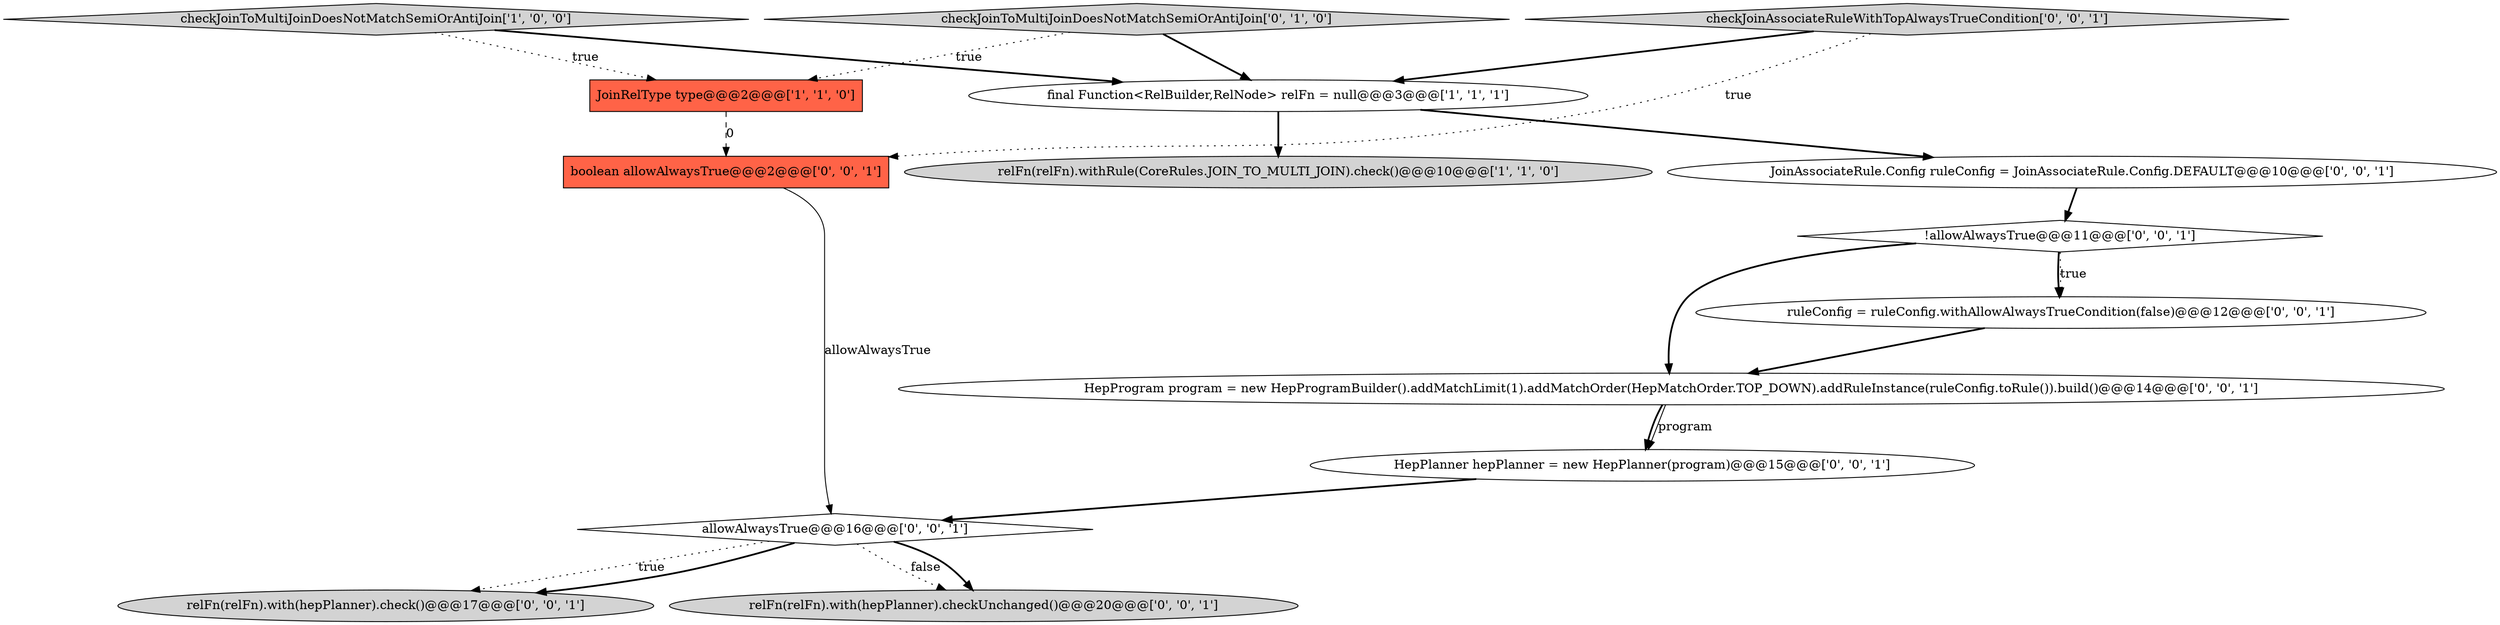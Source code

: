digraph {
7 [style = filled, label = "relFn(relFn).with(hepPlanner).check()@@@17@@@['0', '0', '1']", fillcolor = lightgray, shape = ellipse image = "AAA0AAABBB3BBB"];
8 [style = filled, label = "relFn(relFn).with(hepPlanner).checkUnchanged()@@@20@@@['0', '0', '1']", fillcolor = lightgray, shape = ellipse image = "AAA0AAABBB3BBB"];
1 [style = filled, label = "final Function<RelBuilder,RelNode> relFn = null@@@3@@@['1', '1', '1']", fillcolor = white, shape = ellipse image = "AAA0AAABBB1BBB"];
3 [style = filled, label = "relFn(relFn).withRule(CoreRules.JOIN_TO_MULTI_JOIN).check()@@@10@@@['1', '1', '0']", fillcolor = lightgray, shape = ellipse image = "AAA0AAABBB1BBB"];
10 [style = filled, label = "!allowAlwaysTrue@@@11@@@['0', '0', '1']", fillcolor = white, shape = diamond image = "AAA0AAABBB3BBB"];
12 [style = filled, label = "HepProgram program = new HepProgramBuilder().addMatchLimit(1).addMatchOrder(HepMatchOrder.TOP_DOWN).addRuleInstance(ruleConfig.toRule()).build()@@@14@@@['0', '0', '1']", fillcolor = white, shape = ellipse image = "AAA0AAABBB3BBB"];
14 [style = filled, label = "HepPlanner hepPlanner = new HepPlanner(program)@@@15@@@['0', '0', '1']", fillcolor = white, shape = ellipse image = "AAA0AAABBB3BBB"];
9 [style = filled, label = "checkJoinAssociateRuleWithTopAlwaysTrueCondition['0', '0', '1']", fillcolor = lightgray, shape = diamond image = "AAA0AAABBB3BBB"];
5 [style = filled, label = "ruleConfig = ruleConfig.withAllowAlwaysTrueCondition(false)@@@12@@@['0', '0', '1']", fillcolor = white, shape = ellipse image = "AAA0AAABBB3BBB"];
4 [style = filled, label = "checkJoinToMultiJoinDoesNotMatchSemiOrAntiJoin['0', '1', '0']", fillcolor = lightgray, shape = diamond image = "AAA0AAABBB2BBB"];
13 [style = filled, label = "JoinAssociateRule.Config ruleConfig = JoinAssociateRule.Config.DEFAULT@@@10@@@['0', '0', '1']", fillcolor = white, shape = ellipse image = "AAA0AAABBB3BBB"];
11 [style = filled, label = "allowAlwaysTrue@@@16@@@['0', '0', '1']", fillcolor = white, shape = diamond image = "AAA0AAABBB3BBB"];
2 [style = filled, label = "checkJoinToMultiJoinDoesNotMatchSemiOrAntiJoin['1', '0', '0']", fillcolor = lightgray, shape = diamond image = "AAA0AAABBB1BBB"];
6 [style = filled, label = "boolean allowAlwaysTrue@@@2@@@['0', '0', '1']", fillcolor = tomato, shape = box image = "AAA0AAABBB3BBB"];
0 [style = filled, label = "JoinRelType type@@@2@@@['1', '1', '0']", fillcolor = tomato, shape = box image = "AAA0AAABBB1BBB"];
12->14 [style = bold, label=""];
0->6 [style = dashed, label="0"];
11->7 [style = dotted, label="true"];
14->11 [style = bold, label=""];
4->0 [style = dotted, label="true"];
9->6 [style = dotted, label="true"];
4->1 [style = bold, label=""];
11->7 [style = bold, label=""];
12->14 [style = solid, label="program"];
10->12 [style = bold, label=""];
6->11 [style = solid, label="allowAlwaysTrue"];
1->3 [style = bold, label=""];
11->8 [style = dotted, label="false"];
11->8 [style = bold, label=""];
2->1 [style = bold, label=""];
5->12 [style = bold, label=""];
2->0 [style = dotted, label="true"];
13->10 [style = bold, label=""];
9->1 [style = bold, label=""];
10->5 [style = bold, label=""];
10->5 [style = dotted, label="true"];
1->13 [style = bold, label=""];
}
